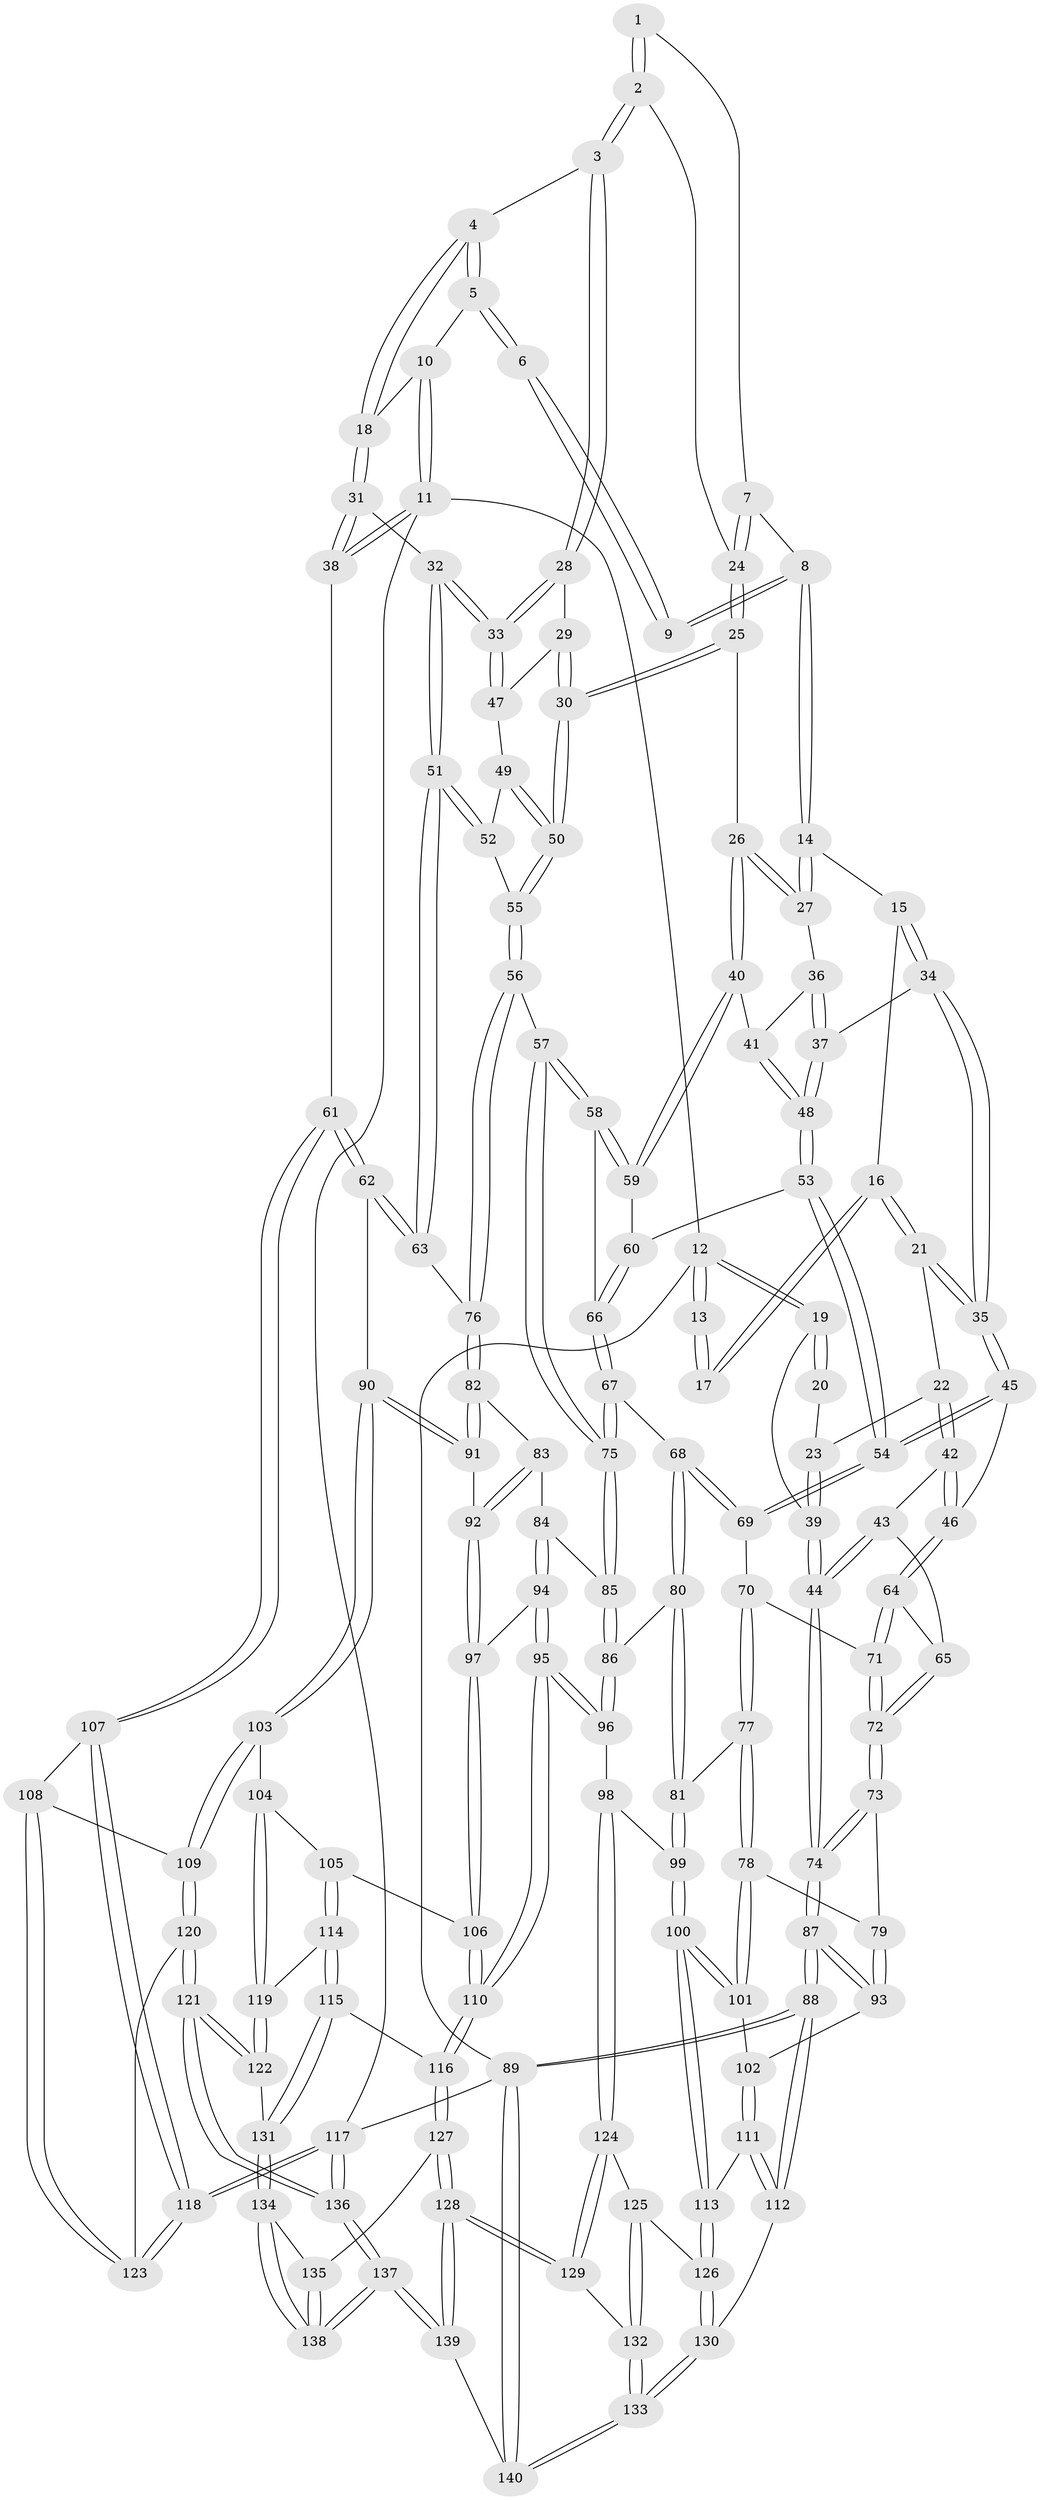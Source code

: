 // Generated by graph-tools (version 1.1) at 2025/59/03/09/25 04:59:53]
// undirected, 140 vertices, 347 edges
graph export_dot {
graph [start="1"]
  node [color=gray90,style=filled];
  1 [pos="+0.6106807433223569+0.0503338715368959"];
  2 [pos="+0.7265985448394767+0.1083065833635239"];
  3 [pos="+0.7279868959334348+0.10841143091689365"];
  4 [pos="+0.7469387977969913+0.08162918016356989"];
  5 [pos="+0.9330994355236754+0"];
  6 [pos="+0.5039186170543104+0"];
  7 [pos="+0.5226599812948315+0.10812010002463107"];
  8 [pos="+0.4195132166357498+0.06516346863135403"];
  9 [pos="+0.4003372061298023+0"];
  10 [pos="+0.963280764577714+0"];
  11 [pos="+1+0"];
  12 [pos="+0+0"];
  13 [pos="+0.18943112851055716+0"];
  14 [pos="+0.39217963568087744+0.12025079350260406"];
  15 [pos="+0.28794182405493296+0.15105710446292328"];
  16 [pos="+0.22068231192211946+0.14944724910492532"];
  17 [pos="+0.18352713418244532+0.08203365454941218"];
  18 [pos="+0.930210051068824+0.18031687937928834"];
  19 [pos="+0+0"];
  20 [pos="+0.13410717784760942+0.09786270389551756"];
  21 [pos="+0.17957480186230246+0.21689418041559108"];
  22 [pos="+0.13506227655250133+0.22698721975180514"];
  23 [pos="+0.016039784100190916+0.16290445291151032"];
  24 [pos="+0.5673823441781474+0.15233807515629832"];
  25 [pos="+0.5644570683165808+0.2676724585235087"];
  26 [pos="+0.5335912927050348+0.26985573022194803"];
  27 [pos="+0.411584664039865+0.1978485848528901"];
  28 [pos="+0.7323711771227474+0.14790854657721642"];
  29 [pos="+0.6678099624896666+0.2410921696239579"];
  30 [pos="+0.5882641068284606+0.2821284531324499"];
  31 [pos="+0.9409227919873066+0.22743881040812164"];
  32 [pos="+0.8665645421179142+0.2808949413236466"];
  33 [pos="+0.835627152653894+0.2641932106028028"];
  34 [pos="+0.29733172987304807+0.29530834051305516"];
  35 [pos="+0.240387111755309+0.31231486652060536"];
  36 [pos="+0.3990653060559603+0.22529488343421375"];
  37 [pos="+0.32918891180357707+0.2988746881437529"];
  38 [pos="+1+0.2695985533927831"];
  39 [pos="+0+0.11631218052186383"];
  40 [pos="+0.4702704902310468+0.33810050348344484"];
  41 [pos="+0.4251387808292782+0.3077551821361329"];
  42 [pos="+0.09307063402112575+0.3225002671394199"];
  43 [pos="+0.07588216957507721+0.3347227690059892"];
  44 [pos="+0+0.21003168718756046"];
  45 [pos="+0.22445215747244504+0.35178917503139995"];
  46 [pos="+0.21924770936033364+0.3559886098022083"];
  47 [pos="+0.7264484162021738+0.3020709534197334"];
  48 [pos="+0.3606795716491047+0.3491150881970209"];
  49 [pos="+0.7213318856071611+0.31892268340104335"];
  50 [pos="+0.6174470292337711+0.37778617989761115"];
  51 [pos="+0.8603147624375088+0.4266053871682915"];
  52 [pos="+0.7701676547226759+0.4007381809269116"];
  53 [pos="+0.36515193459137424+0.3668083529462036"];
  54 [pos="+0.34109639568075134+0.43883696638835357"];
  55 [pos="+0.6180977697808935+0.4114180825585952"];
  56 [pos="+0.6075879840648156+0.43318971443482807"];
  57 [pos="+0.6074546890524462+0.4333037906350283"];
  58 [pos="+0.5096344637345492+0.39045125920309565"];
  59 [pos="+0.4695907078717846+0.3411056561137411"];
  60 [pos="+0.4433441783791376+0.3671385444643717"];
  61 [pos="+1+0.5361721122421897"];
  62 [pos="+0.97469163785857+0.5163108417180835"];
  63 [pos="+0.8714170386856257+0.4506005627887827"];
  64 [pos="+0.217308946080685+0.3601524168102396"];
  65 [pos="+0.08293428284745537+0.3991920682465986"];
  66 [pos="+0.4486123982424732+0.4322873933203498"];
  67 [pos="+0.4469746959737051+0.43835729328073125"];
  68 [pos="+0.360651703771269+0.46588576561272854"];
  69 [pos="+0.3412719273518939+0.4398878510322047"];
  70 [pos="+0.23179378723137534+0.47493838978542535"];
  71 [pos="+0.19207762829920097+0.4412311560867753"];
  72 [pos="+0.07864784964021564+0.4809278465980996"];
  73 [pos="+0.07746899015915748+0.4825228746256229"];
  74 [pos="+0+0.5164966980346907"];
  75 [pos="+0.5546483656607132+0.5171969992652299"];
  76 [pos="+0.7517792449434743+0.5318670962145835"];
  77 [pos="+0.24370254486319626+0.6030866030030043"];
  78 [pos="+0.22957042304395575+0.6124225064867166"];
  79 [pos="+0.1278266153030351+0.56998718535144"];
  80 [pos="+0.36905540844870655+0.5826867811760487"];
  81 [pos="+0.3660510343867491+0.5856166185902755"];
  82 [pos="+0.7458863810257756+0.5462159098554248"];
  83 [pos="+0.6830278478924748+0.5814050661483037"];
  84 [pos="+0.5539934617962137+0.5687842592112734"];
  85 [pos="+0.5461403422561226+0.5621038504889546"];
  86 [pos="+0.5104884558120978+0.5782783998067134"];
  87 [pos="+0+0.7718512697941136"];
  88 [pos="+0+0.9933978282184499"];
  89 [pos="+0+1"];
  90 [pos="+0.8505726860844937+0.6717513329167669"];
  91 [pos="+0.778293397134812+0.6440723232497809"];
  92 [pos="+0.6972181248413644+0.689378328215771"];
  93 [pos="+0.024535262866022825+0.699854535819517"];
  94 [pos="+0.5639392163898587+0.5896054935814772"];
  95 [pos="+0.5900054455395313+0.7822235863425656"];
  96 [pos="+0.48062770655093695+0.7442087808191465"];
  97 [pos="+0.6915930295472145+0.6971193902714704"];
  98 [pos="+0.4121410285564526+0.7616957470448357"];
  99 [pos="+0.3731383877822529+0.6374325934514631"];
  100 [pos="+0.2497210888939998+0.7834017833322531"];
  101 [pos="+0.20978872015013905+0.7128638211803474"];
  102 [pos="+0.12093659388036747+0.7227156702420517"];
  103 [pos="+0.8571182979501791+0.7418175114365588"];
  104 [pos="+0.8365591150779649+0.7518331616570371"];
  105 [pos="+0.7886384765238317+0.7536199583801967"];
  106 [pos="+0.6830673878796856+0.738321822216731"];
  107 [pos="+1+0.6172826395258794"];
  108 [pos="+0.912923051147252+0.7408559784117452"];
  109 [pos="+0.8716811846011249+0.753051589872174"];
  110 [pos="+0.6217627472452751+0.8106675507228067"];
  111 [pos="+0.11613180674369479+0.8330089879404697"];
  112 [pos="+0.038901118356279046+0.9068698183778088"];
  113 [pos="+0.25181405163587794+0.7885606312222045"];
  114 [pos="+0.7308111724125531+0.8498022242830755"];
  115 [pos="+0.7204116795019351+0.851755663063302"];
  116 [pos="+0.6235723998282543+0.8267929712748575"];
  117 [pos="+1+1"];
  118 [pos="+1+0.8212755118783786"];
  119 [pos="+0.7829847196274322+0.8478384610879591"];
  120 [pos="+0.9120587756952245+0.8348129959487504"];
  121 [pos="+0.8742020802034621+0.9207972059141212"];
  122 [pos="+0.8613032965871895+0.9183338526439534"];
  123 [pos="+1+0.8245225628584397"];
  124 [pos="+0.41009185365919565+0.7645793305258578"];
  125 [pos="+0.29919318315377563+0.8304507304818707"];
  126 [pos="+0.2826401045973207+0.8238921660106546"];
  127 [pos="+0.5987128762862665+0.8856710519902462"];
  128 [pos="+0.5276652319512247+0.9638827135652364"];
  129 [pos="+0.521730980976613+0.9602991559412307"];
  130 [pos="+0.16859303414140275+0.9272450857525136"];
  131 [pos="+0.7664892685845368+0.9458063402162116"];
  132 [pos="+0.3335933838247586+0.9093224816581529"];
  133 [pos="+0.2621624122841216+1"];
  134 [pos="+0.7494196142365955+0.9667204545918844"];
  135 [pos="+0.6661693489625131+0.933340916631279"];
  136 [pos="+1+1"];
  137 [pos="+0.7488908976257892+1"];
  138 [pos="+0.7427109552313418+1"];
  139 [pos="+0.5320753709803907+1"];
  140 [pos="+0.2613670229076876+1"];
  1 -- 2;
  1 -- 2;
  1 -- 7;
  2 -- 3;
  2 -- 3;
  2 -- 24;
  3 -- 4;
  3 -- 28;
  3 -- 28;
  4 -- 5;
  4 -- 5;
  4 -- 18;
  4 -- 18;
  5 -- 6;
  5 -- 6;
  5 -- 10;
  6 -- 9;
  6 -- 9;
  7 -- 8;
  7 -- 24;
  7 -- 24;
  8 -- 9;
  8 -- 9;
  8 -- 14;
  8 -- 14;
  10 -- 11;
  10 -- 11;
  10 -- 18;
  11 -- 12;
  11 -- 38;
  11 -- 38;
  11 -- 117;
  12 -- 13;
  12 -- 13;
  12 -- 19;
  12 -- 19;
  12 -- 89;
  13 -- 17;
  13 -- 17;
  14 -- 15;
  14 -- 27;
  14 -- 27;
  15 -- 16;
  15 -- 34;
  15 -- 34;
  16 -- 17;
  16 -- 17;
  16 -- 21;
  16 -- 21;
  18 -- 31;
  18 -- 31;
  19 -- 20;
  19 -- 20;
  19 -- 39;
  20 -- 23;
  21 -- 22;
  21 -- 35;
  21 -- 35;
  22 -- 23;
  22 -- 42;
  22 -- 42;
  23 -- 39;
  23 -- 39;
  24 -- 25;
  24 -- 25;
  25 -- 26;
  25 -- 30;
  25 -- 30;
  26 -- 27;
  26 -- 27;
  26 -- 40;
  26 -- 40;
  27 -- 36;
  28 -- 29;
  28 -- 33;
  28 -- 33;
  29 -- 30;
  29 -- 30;
  29 -- 47;
  30 -- 50;
  30 -- 50;
  31 -- 32;
  31 -- 38;
  31 -- 38;
  32 -- 33;
  32 -- 33;
  32 -- 51;
  32 -- 51;
  33 -- 47;
  33 -- 47;
  34 -- 35;
  34 -- 35;
  34 -- 37;
  35 -- 45;
  35 -- 45;
  36 -- 37;
  36 -- 37;
  36 -- 41;
  37 -- 48;
  37 -- 48;
  38 -- 61;
  39 -- 44;
  39 -- 44;
  40 -- 41;
  40 -- 59;
  40 -- 59;
  41 -- 48;
  41 -- 48;
  42 -- 43;
  42 -- 46;
  42 -- 46;
  43 -- 44;
  43 -- 44;
  43 -- 65;
  44 -- 74;
  44 -- 74;
  45 -- 46;
  45 -- 54;
  45 -- 54;
  46 -- 64;
  46 -- 64;
  47 -- 49;
  48 -- 53;
  48 -- 53;
  49 -- 50;
  49 -- 50;
  49 -- 52;
  50 -- 55;
  50 -- 55;
  51 -- 52;
  51 -- 52;
  51 -- 63;
  51 -- 63;
  52 -- 55;
  53 -- 54;
  53 -- 54;
  53 -- 60;
  54 -- 69;
  54 -- 69;
  55 -- 56;
  55 -- 56;
  56 -- 57;
  56 -- 76;
  56 -- 76;
  57 -- 58;
  57 -- 58;
  57 -- 75;
  57 -- 75;
  58 -- 59;
  58 -- 59;
  58 -- 66;
  59 -- 60;
  60 -- 66;
  60 -- 66;
  61 -- 62;
  61 -- 62;
  61 -- 107;
  61 -- 107;
  62 -- 63;
  62 -- 63;
  62 -- 90;
  63 -- 76;
  64 -- 65;
  64 -- 71;
  64 -- 71;
  65 -- 72;
  65 -- 72;
  66 -- 67;
  66 -- 67;
  67 -- 68;
  67 -- 75;
  67 -- 75;
  68 -- 69;
  68 -- 69;
  68 -- 80;
  68 -- 80;
  69 -- 70;
  70 -- 71;
  70 -- 77;
  70 -- 77;
  71 -- 72;
  71 -- 72;
  72 -- 73;
  72 -- 73;
  73 -- 74;
  73 -- 74;
  73 -- 79;
  74 -- 87;
  74 -- 87;
  75 -- 85;
  75 -- 85;
  76 -- 82;
  76 -- 82;
  77 -- 78;
  77 -- 78;
  77 -- 81;
  78 -- 79;
  78 -- 101;
  78 -- 101;
  79 -- 93;
  79 -- 93;
  80 -- 81;
  80 -- 81;
  80 -- 86;
  81 -- 99;
  81 -- 99;
  82 -- 83;
  82 -- 91;
  82 -- 91;
  83 -- 84;
  83 -- 92;
  83 -- 92;
  84 -- 85;
  84 -- 94;
  84 -- 94;
  85 -- 86;
  85 -- 86;
  86 -- 96;
  86 -- 96;
  87 -- 88;
  87 -- 88;
  87 -- 93;
  87 -- 93;
  88 -- 89;
  88 -- 89;
  88 -- 112;
  88 -- 112;
  89 -- 140;
  89 -- 140;
  89 -- 117;
  90 -- 91;
  90 -- 91;
  90 -- 103;
  90 -- 103;
  91 -- 92;
  92 -- 97;
  92 -- 97;
  93 -- 102;
  94 -- 95;
  94 -- 95;
  94 -- 97;
  95 -- 96;
  95 -- 96;
  95 -- 110;
  95 -- 110;
  96 -- 98;
  97 -- 106;
  97 -- 106;
  98 -- 99;
  98 -- 124;
  98 -- 124;
  99 -- 100;
  99 -- 100;
  100 -- 101;
  100 -- 101;
  100 -- 113;
  100 -- 113;
  101 -- 102;
  102 -- 111;
  102 -- 111;
  103 -- 104;
  103 -- 109;
  103 -- 109;
  104 -- 105;
  104 -- 119;
  104 -- 119;
  105 -- 106;
  105 -- 114;
  105 -- 114;
  106 -- 110;
  106 -- 110;
  107 -- 108;
  107 -- 118;
  107 -- 118;
  108 -- 109;
  108 -- 123;
  108 -- 123;
  109 -- 120;
  109 -- 120;
  110 -- 116;
  110 -- 116;
  111 -- 112;
  111 -- 112;
  111 -- 113;
  112 -- 130;
  113 -- 126;
  113 -- 126;
  114 -- 115;
  114 -- 115;
  114 -- 119;
  115 -- 116;
  115 -- 131;
  115 -- 131;
  116 -- 127;
  116 -- 127;
  117 -- 118;
  117 -- 118;
  117 -- 136;
  117 -- 136;
  118 -- 123;
  118 -- 123;
  119 -- 122;
  119 -- 122;
  120 -- 121;
  120 -- 121;
  120 -- 123;
  121 -- 122;
  121 -- 122;
  121 -- 136;
  121 -- 136;
  122 -- 131;
  124 -- 125;
  124 -- 129;
  124 -- 129;
  125 -- 126;
  125 -- 132;
  125 -- 132;
  126 -- 130;
  126 -- 130;
  127 -- 128;
  127 -- 128;
  127 -- 135;
  128 -- 129;
  128 -- 129;
  128 -- 139;
  128 -- 139;
  129 -- 132;
  130 -- 133;
  130 -- 133;
  131 -- 134;
  131 -- 134;
  132 -- 133;
  132 -- 133;
  133 -- 140;
  133 -- 140;
  134 -- 135;
  134 -- 138;
  134 -- 138;
  135 -- 138;
  135 -- 138;
  136 -- 137;
  136 -- 137;
  137 -- 138;
  137 -- 138;
  137 -- 139;
  137 -- 139;
  139 -- 140;
}
